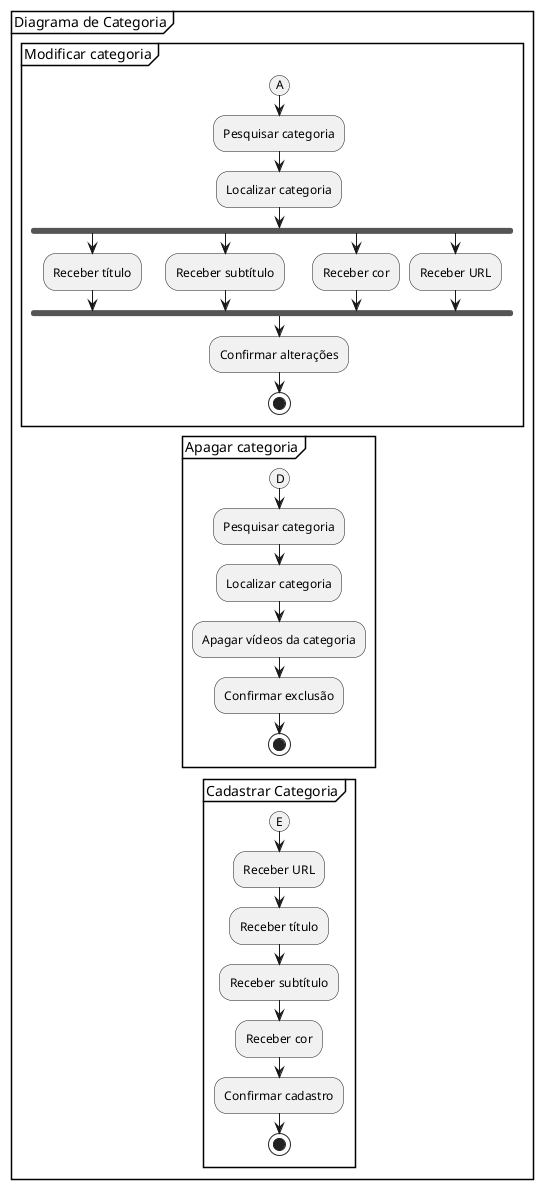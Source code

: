 @startuml

partition "Diagrama de Categoria" {
    partition "Modificar categoria" {
        (A)
        :Pesquisar categoria;
        :Localizar categoria;
        fork
        :Receber título;
        fork again
        :Receber subtítulo;
        fork again
        :Receber cor;
        fork again
        :Receber URL;
        end fork
        :Confirmar alterações;
        stop
    }
    partition "Apagar categoria" {
        (D)
        :Pesquisar categoria;
        :Localizar categoria;
        :Apagar vídeos da categoria;
        :Confirmar exclusão;
        stop
    }
        partition "Cadastrar Categoria" {
        (E)
        :Receber URL;
        :Receber título;
        :Receber subtítulo;
        :Receber cor;
        :Confirmar cadastro;
        stop
    }
}
@enduml